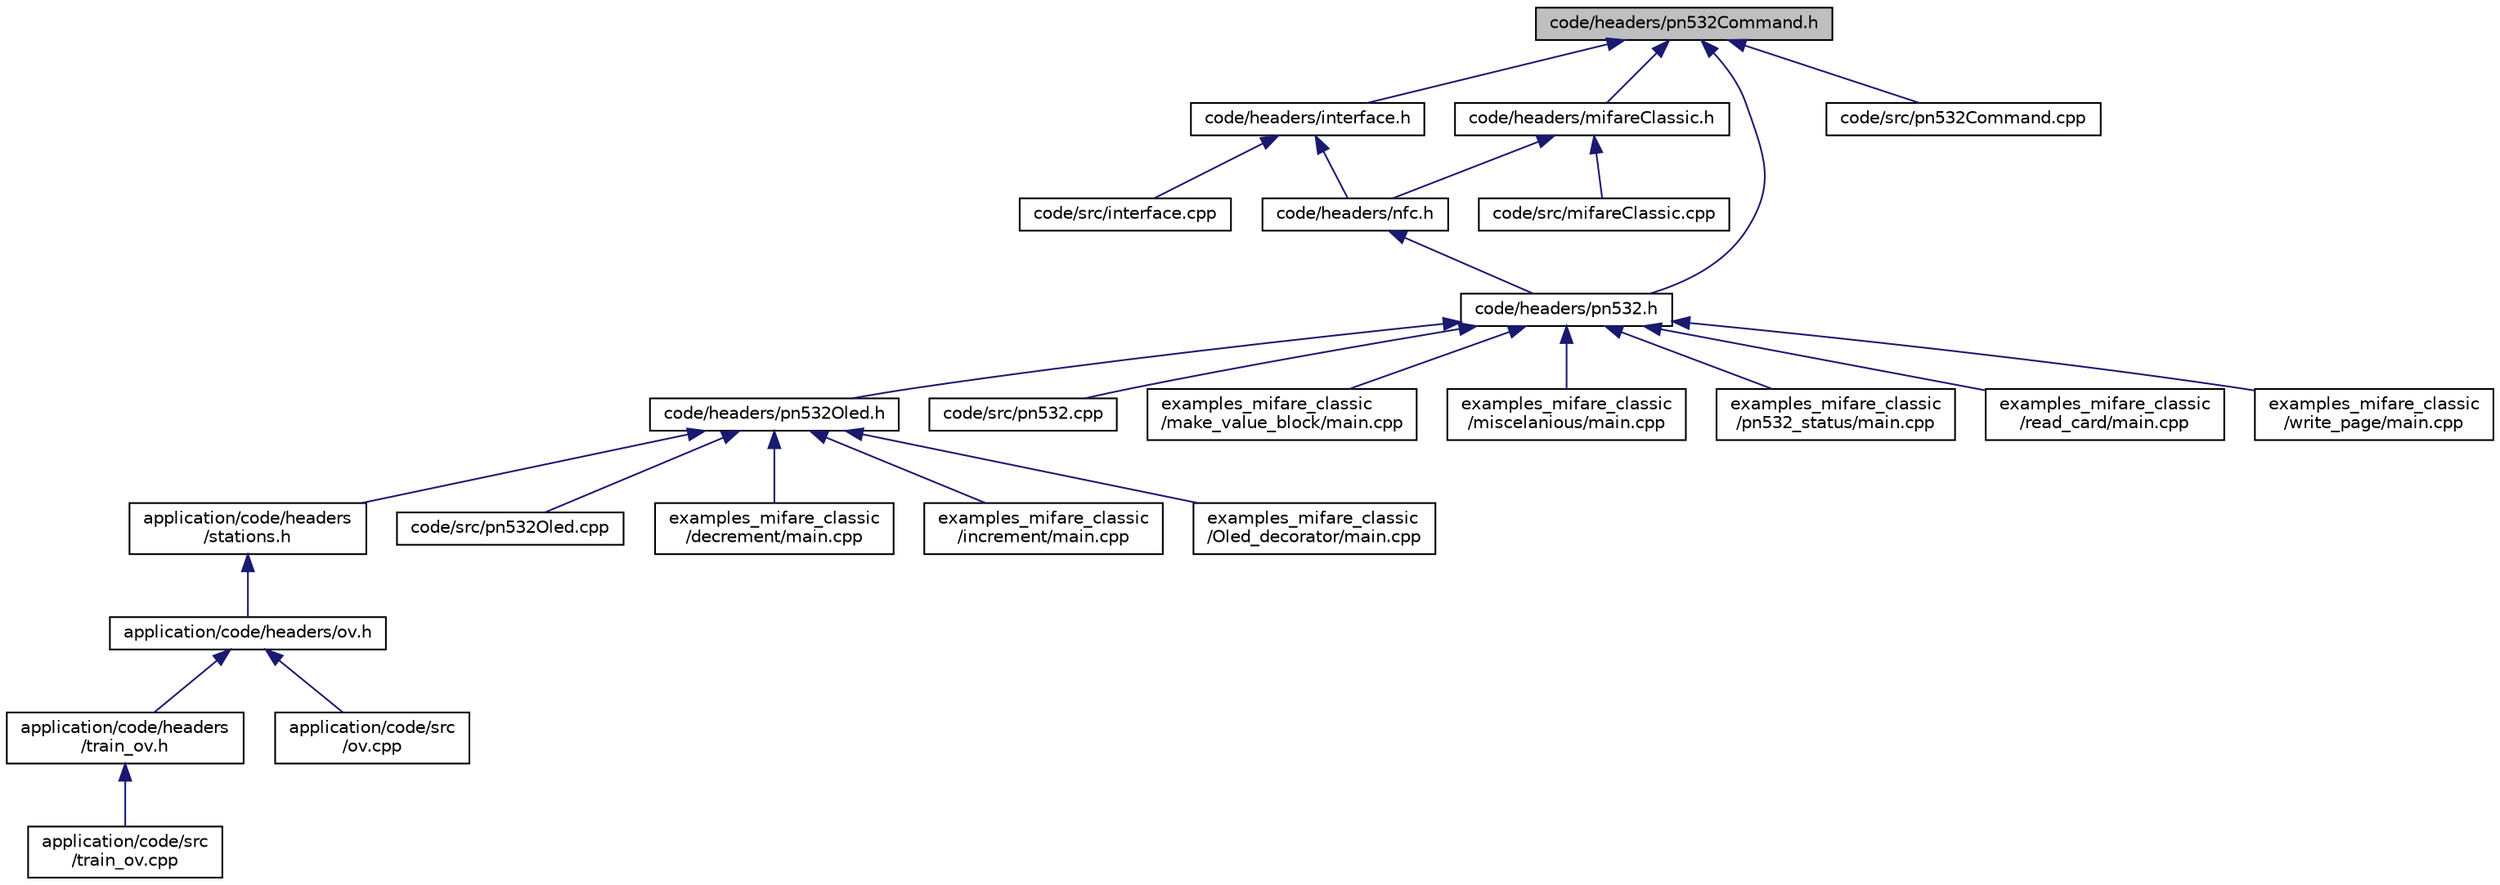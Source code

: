 digraph "code/headers/pn532Command.h"
{
  edge [fontname="Helvetica",fontsize="10",labelfontname="Helvetica",labelfontsize="10"];
  node [fontname="Helvetica",fontsize="10",shape=record];
  Node4 [label="code/headers/pn532Command.h",height=0.2,width=0.4,color="black", fillcolor="grey75", style="filled", fontcolor="black"];
  Node4 -> Node5 [dir="back",color="midnightblue",fontsize="10",style="solid",fontname="Helvetica"];
  Node5 [label="code/headers/interface.h",height=0.2,width=0.4,color="black", fillcolor="white", style="filled",URL="$interface_8h.html",tooltip="Abstract protocol class and it&#39;s specific protocol implementation. "];
  Node5 -> Node6 [dir="back",color="midnightblue",fontsize="10",style="solid",fontname="Helvetica"];
  Node6 [label="code/headers/nfc.h",height=0.2,width=0.4,color="black", fillcolor="white", style="filled",URL="$nfc_8h.html",tooltip="Abstract nfc class that can be implemented for any nfc reader. "];
  Node6 -> Node7 [dir="back",color="midnightblue",fontsize="10",style="solid",fontname="Helvetica"];
  Node7 [label="code/headers/pn532.h",height=0.2,width=0.4,color="black", fillcolor="white", style="filled",URL="$pn532_8h.html",tooltip="Implementation of the Abstract NFC interface for the pn532. "];
  Node7 -> Node8 [dir="back",color="midnightblue",fontsize="10",style="solid",fontname="Helvetica"];
  Node8 [label="code/headers/pn532Oled.h",height=0.2,width=0.4,color="black", fillcolor="white", style="filled",URL="$pn532Oled_8h.html",tooltip="This file implements a decorator for the NFC class in order to be used with an oled display..."];
  Node8 -> Node9 [dir="back",color="midnightblue",fontsize="10",style="solid",fontname="Helvetica"];
  Node9 [label="application/code/headers\l/stations.h",height=0.2,width=0.4,color="black", fillcolor="white", style="filled",URL="$stations_8h.html",tooltip="Struct declarations and staion declerations of ov class. "];
  Node9 -> Node10 [dir="back",color="midnightblue",fontsize="10",style="solid",fontname="Helvetica"];
  Node10 [label="application/code/headers/ov.h",height=0.2,width=0.4,color="black", fillcolor="white", style="filled",URL="$ov_8h.html",tooltip="abstract OV tracker class "];
  Node10 -> Node11 [dir="back",color="midnightblue",fontsize="10",style="solid",fontname="Helvetica"];
  Node11 [label="application/code/headers\l/train_ov.h",height=0.2,width=0.4,color="black", fillcolor="white", style="filled",URL="$train__ov_8h.html",tooltip="Train implementation of the abstract ov class. "];
  Node11 -> Node12 [dir="back",color="midnightblue",fontsize="10",style="solid",fontname="Helvetica"];
  Node12 [label="application/code/src\l/train_ov.cpp",height=0.2,width=0.4,color="black", fillcolor="white", style="filled",URL="$train__ov_8cpp.html",tooltip="This file implements the functions declared in train_ov.h. "];
  Node10 -> Node13 [dir="back",color="midnightblue",fontsize="10",style="solid",fontname="Helvetica"];
  Node13 [label="application/code/src\l/ov.cpp",height=0.2,width=0.4,color="black", fillcolor="white", style="filled",URL="$ov_8cpp.html",tooltip="This file implements the functions declared in ov.h. "];
  Node8 -> Node14 [dir="back",color="midnightblue",fontsize="10",style="solid",fontname="Helvetica"];
  Node14 [label="code/src/pn532Oled.cpp",height=0.2,width=0.4,color="black", fillcolor="white", style="filled",URL="$pn532Oled_8cpp.html",tooltip="This file implements the functions declared in pn532Oled.h. "];
  Node8 -> Node15 [dir="back",color="midnightblue",fontsize="10",style="solid",fontname="Helvetica"];
  Node15 [label="examples_mifare_classic\l/decrement/main.cpp",height=0.2,width=0.4,color="black", fillcolor="white", style="filled",URL="$examples__mifare__classic_2decrement_2main_8cpp.html",tooltip="Example use of the nfc library to decrement a value block on a Mifare classic 1k using the pn532..."];
  Node8 -> Node16 [dir="back",color="midnightblue",fontsize="10",style="solid",fontname="Helvetica"];
  Node16 [label="examples_mifare_classic\l/increment/main.cpp",height=0.2,width=0.4,color="black", fillcolor="white", style="filled",URL="$examples__mifare__classic_2increment_2main_8cpp.html",tooltip="Example use of the nfc library to increment a value block on a Mifare classic 1k using the pn532..."];
  Node8 -> Node17 [dir="back",color="midnightblue",fontsize="10",style="solid",fontname="Helvetica"];
  Node17 [label="examples_mifare_classic\l/Oled_decorator/main.cpp",height=0.2,width=0.4,color="black", fillcolor="white", style="filled",URL="$examples__mifare__classic_2Oled__decorator_2main_8cpp.html",tooltip="Example use of the nfc oled decorator to integrate an oled display with the pn532. "];
  Node7 -> Node18 [dir="back",color="midnightblue",fontsize="10",style="solid",fontname="Helvetica"];
  Node18 [label="code/src/pn532.cpp",height=0.2,width=0.4,color="black", fillcolor="white", style="filled",URL="$pn532_8cpp.html",tooltip="This file implements the functions declared in pn532.h. "];
  Node7 -> Node19 [dir="back",color="midnightblue",fontsize="10",style="solid",fontname="Helvetica"];
  Node19 [label="examples_mifare_classic\l/make_value_block/main.cpp",height=0.2,width=0.4,color="black", fillcolor="white", style="filled",URL="$examples__mifare__classic_2make__value__block_2main_8cpp.html",tooltip="Example use of the nfc library to create a Mifare value block on a Mifare classic 1k using the pn532..."];
  Node7 -> Node20 [dir="back",color="midnightblue",fontsize="10",style="solid",fontname="Helvetica"];
  Node20 [label="examples_mifare_classic\l/miscelanious/main.cpp",height=0.2,width=0.4,color="black", fillcolor="white", style="filled",URL="$examples__mifare__classic_2miscelanious_2main_8cpp.html",tooltip="Example use of the nfc library to execute various miscelanious commands on the PN532. "];
  Node7 -> Node21 [dir="back",color="midnightblue",fontsize="10",style="solid",fontname="Helvetica"];
  Node21 [label="examples_mifare_classic\l/pn532_status/main.cpp",height=0.2,width=0.4,color="black", fillcolor="white", style="filled",URL="$examples__mifare__classic_2pn532__status_2main_8cpp.html",tooltip="Example use of the nfc library to get the general status of the PN532. "];
  Node7 -> Node22 [dir="back",color="midnightblue",fontsize="10",style="solid",fontname="Helvetica"];
  Node22 [label="examples_mifare_classic\l/read_card/main.cpp",height=0.2,width=0.4,color="black", fillcolor="white", style="filled",URL="$examples__mifare__classic_2read__card_2main_8cpp.html",tooltip="Example use of the nfc library to read a entire Mifare Classic 1k card with the pn532. "];
  Node7 -> Node23 [dir="back",color="midnightblue",fontsize="10",style="solid",fontname="Helvetica"];
  Node23 [label="examples_mifare_classic\l/write_page/main.cpp",height=0.2,width=0.4,color="black", fillcolor="white", style="filled",URL="$examples__mifare__classic_2write__page_2main_8cpp.html",tooltip="Example use of the nfc library to write data to a mifare classic card with the pn532. "];
  Node5 -> Node24 [dir="back",color="midnightblue",fontsize="10",style="solid",fontname="Helvetica"];
  Node24 [label="code/src/interface.cpp",height=0.2,width=0.4,color="black", fillcolor="white", style="filled",URL="$interface_8cpp.html",tooltip="This file implements the functions declared in interface.h. "];
  Node4 -> Node25 [dir="back",color="midnightblue",fontsize="10",style="solid",fontname="Helvetica"];
  Node25 [label="code/headers/mifareClassic.h",height=0.2,width=0.4,color="black", fillcolor="white", style="filled",URL="$mifareClassic_8h.html",tooltip="Data object for a nfc card where data can be stored in. "];
  Node25 -> Node6 [dir="back",color="midnightblue",fontsize="10",style="solid",fontname="Helvetica"];
  Node25 -> Node26 [dir="back",color="midnightblue",fontsize="10",style="solid",fontname="Helvetica"];
  Node26 [label="code/src/mifareClassic.cpp",height=0.2,width=0.4,color="black", fillcolor="white", style="filled",URL="$mifareClassic_8cpp.html",tooltip="This file implements the functions declared in mifareClassic.h. "];
  Node4 -> Node7 [dir="back",color="midnightblue",fontsize="10",style="solid",fontname="Helvetica"];
  Node4 -> Node27 [dir="back",color="midnightblue",fontsize="10",style="solid",fontname="Helvetica"];
  Node27 [label="code/src/pn532Command.cpp",height=0.2,width=0.4,color="black", fillcolor="white", style="filled",URL="$pn532Command_8cpp.html",tooltip="This file implements the functions declared in pn532Command.h. "];
}
